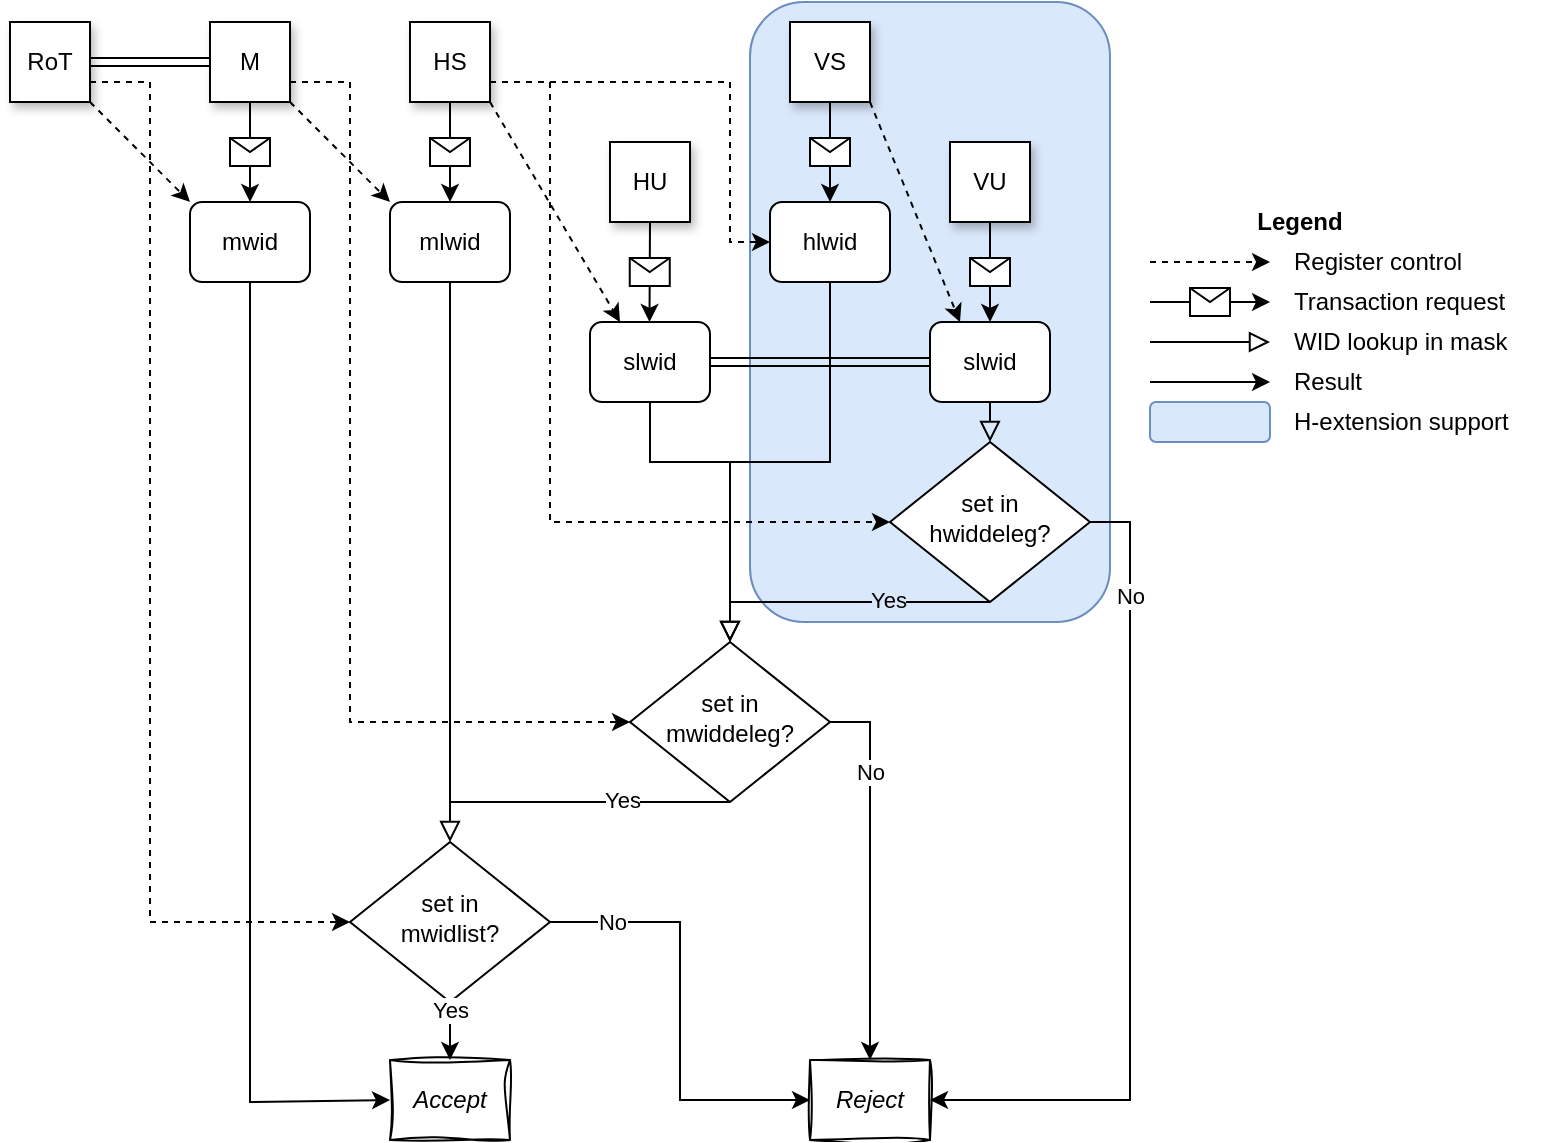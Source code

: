 <mxfile version="26.1.1">
  <diagram id="C5RBs43oDa-KdzZeNtuy" name="Page-1">
    <mxGraphModel dx="1434" dy="837" grid="1" gridSize="10" guides="1" tooltips="1" connect="1" arrows="1" fold="1" page="1" pageScale="1" pageWidth="827" pageHeight="1169" math="0" shadow="0">
      <root>
        <mxCell id="WIyWlLk6GJQsqaUBKTNV-0" />
        <mxCell id="WIyWlLk6GJQsqaUBKTNV-1" parent="WIyWlLk6GJQsqaUBKTNV-0" />
        <mxCell id="VSj_RSwAUihHSNMRTKiX-0" value="" style="rounded=1;whiteSpace=wrap;html=1;fillColor=#dae8fc;strokeColor=#6c8ebf;" parent="WIyWlLk6GJQsqaUBKTNV-1" vertex="1">
          <mxGeometry x="410" y="40" width="180" height="310" as="geometry" />
        </mxCell>
        <mxCell id="idFu2JnuwtmRtHg6tgHR-1" value="M" style="rounded=0;whiteSpace=wrap;html=1;fontSize=12;glass=0;strokeWidth=1;shadow=1;" parent="WIyWlLk6GJQsqaUBKTNV-1" vertex="1">
          <mxGeometry x="140" y="50" width="40" height="40" as="geometry" />
        </mxCell>
        <mxCell id="idFu2JnuwtmRtHg6tgHR-2" value="HS" style="rounded=0;whiteSpace=wrap;html=1;fontSize=12;glass=0;strokeWidth=1;shadow=1;" parent="WIyWlLk6GJQsqaUBKTNV-1" vertex="1">
          <mxGeometry x="240" y="50" width="40" height="40" as="geometry" />
        </mxCell>
        <mxCell id="idFu2JnuwtmRtHg6tgHR-3" value="HU" style="rounded=0;whiteSpace=wrap;html=1;fontSize=12;glass=0;strokeWidth=1;shadow=1;" parent="WIyWlLk6GJQsqaUBKTNV-1" vertex="1">
          <mxGeometry x="340" y="110" width="40" height="40" as="geometry" />
        </mxCell>
        <mxCell id="idFu2JnuwtmRtHg6tgHR-4" value="mwid" style="rounded=1;whiteSpace=wrap;html=1;fontSize=12;glass=0;strokeWidth=1;shadow=0;fillColor=#FFFFFF;fillStyle=solid;" parent="WIyWlLk6GJQsqaUBKTNV-1" vertex="1">
          <mxGeometry x="130" y="140" width="60" height="40" as="geometry" />
        </mxCell>
        <mxCell id="idFu2JnuwtmRtHg6tgHR-5" value="mlwid" style="rounded=1;whiteSpace=wrap;html=1;fontSize=12;glass=0;strokeWidth=1;shadow=0;" parent="WIyWlLk6GJQsqaUBKTNV-1" vertex="1">
          <mxGeometry x="230" y="140" width="60" height="40" as="geometry" />
        </mxCell>
        <mxCell id="idFu2JnuwtmRtHg6tgHR-6" value="slwid" style="rounded=1;whiteSpace=wrap;html=1;fontSize=12;glass=0;strokeWidth=1;shadow=0;" parent="WIyWlLk6GJQsqaUBKTNV-1" vertex="1">
          <mxGeometry x="330" y="200" width="60" height="40" as="geometry" />
        </mxCell>
        <mxCell id="idFu2JnuwtmRtHg6tgHR-7" value="set in&lt;br&gt;mwidlist?" style="rhombus;whiteSpace=wrap;html=1;shadow=0;fontFamily=Helvetica;fontSize=12;align=center;strokeWidth=1;spacing=6;spacingTop=-4;" parent="WIyWlLk6GJQsqaUBKTNV-1" vertex="1">
          <mxGeometry x="210" y="460" width="100" height="80" as="geometry" />
        </mxCell>
        <mxCell id="idFu2JnuwtmRtHg6tgHR-8" value="Accept" style="rounded=0;whiteSpace=wrap;html=1;fontSize=12;glass=0;strokeWidth=1;shadow=0;sketch=1;curveFitting=1;jiggle=2;fontStyle=2" parent="WIyWlLk6GJQsqaUBKTNV-1" vertex="1">
          <mxGeometry x="230" y="569" width="60" height="40" as="geometry" />
        </mxCell>
        <mxCell id="idFu2JnuwtmRtHg6tgHR-10" value="" style="edgeStyle=orthogonalEdgeStyle;rounded=0;orthogonalLoop=1;jettySize=auto;html=1;exitX=0.5;exitY=1;exitDx=0;exitDy=0;entryX=0.5;entryY=0;entryDx=0;entryDy=0;" parent="WIyWlLk6GJQsqaUBKTNV-1" source="idFu2JnuwtmRtHg6tgHR-7" target="idFu2JnuwtmRtHg6tgHR-8" edge="1">
          <mxGeometry relative="1" as="geometry">
            <mxPoint x="310" y="550" as="sourcePoint" />
            <mxPoint x="190" y="560" as="targetPoint" />
          </mxGeometry>
        </mxCell>
        <mxCell id="idFu2JnuwtmRtHg6tgHR-11" value="Yes" style="edgeLabel;html=1;align=center;verticalAlign=middle;resizable=0;points=[];" parent="idFu2JnuwtmRtHg6tgHR-10" vertex="1" connectable="0">
          <mxGeometry x="-0.722" relative="1" as="geometry">
            <mxPoint as="offset" />
          </mxGeometry>
        </mxCell>
        <mxCell id="idFu2JnuwtmRtHg6tgHR-12" value="set in&lt;br&gt;mwiddeleg?" style="rhombus;whiteSpace=wrap;html=1;shadow=0;fontFamily=Helvetica;fontSize=12;align=center;strokeWidth=1;spacing=6;spacingTop=-4;" parent="WIyWlLk6GJQsqaUBKTNV-1" vertex="1">
          <mxGeometry x="350" y="360" width="100" height="80" as="geometry" />
        </mxCell>
        <mxCell id="idFu2JnuwtmRtHg6tgHR-14" value="" style="rounded=0;html=1;jettySize=auto;orthogonalLoop=1;fontSize=11;endArrow=block;endFill=0;endSize=8;strokeWidth=1;shadow=0;labelBackgroundColor=none;edgeStyle=orthogonalEdgeStyle;exitX=0.5;exitY=1;exitDx=0;exitDy=0;" parent="WIyWlLk6GJQsqaUBKTNV-1" source="idFu2JnuwtmRtHg6tgHR-5" edge="1">
          <mxGeometry relative="1" as="geometry">
            <mxPoint x="170" y="190" as="sourcePoint" />
            <mxPoint x="260" y="460" as="targetPoint" />
            <Array as="points">
              <mxPoint x="260" y="460" />
            </Array>
          </mxGeometry>
        </mxCell>
        <mxCell id="idFu2JnuwtmRtHg6tgHR-17" value="" style="rounded=0;html=1;jettySize=auto;orthogonalLoop=1;fontSize=11;endArrow=block;endFill=0;endSize=8;strokeWidth=1;shadow=0;labelBackgroundColor=none;edgeStyle=orthogonalEdgeStyle;exitX=0.5;exitY=1;exitDx=0;exitDy=0;entryX=0.5;entryY=0;entryDx=0;entryDy=0;" parent="WIyWlLk6GJQsqaUBKTNV-1" source="idFu2JnuwtmRtHg6tgHR-6" target="idFu2JnuwtmRtHg6tgHR-12" edge="1">
          <mxGeometry relative="1" as="geometry">
            <mxPoint x="270" y="190" as="sourcePoint" />
            <mxPoint x="210" y="330" as="targetPoint" />
            <Array as="points">
              <mxPoint x="360" y="270" />
              <mxPoint x="400" y="270" />
            </Array>
          </mxGeometry>
        </mxCell>
        <mxCell id="idFu2JnuwtmRtHg6tgHR-18" value="Reject" style="rounded=0;whiteSpace=wrap;html=1;fontSize=12;glass=0;strokeWidth=1;shadow=0;sketch=1;curveFitting=1;jiggle=2;fillColor=default;fontStyle=2" parent="WIyWlLk6GJQsqaUBKTNV-1" vertex="1">
          <mxGeometry x="440" y="569" width="60" height="40" as="geometry" />
        </mxCell>
        <mxCell id="idFu2JnuwtmRtHg6tgHR-19" value="" style="edgeStyle=orthogonalEdgeStyle;rounded=0;orthogonalLoop=1;jettySize=auto;html=1;exitX=1;exitY=0.5;exitDx=0;exitDy=0;entryX=0;entryY=0.5;entryDx=0;entryDy=0;" parent="WIyWlLk6GJQsqaUBKTNV-1" source="idFu2JnuwtmRtHg6tgHR-7" target="idFu2JnuwtmRtHg6tgHR-18" edge="1">
          <mxGeometry relative="1" as="geometry">
            <mxPoint x="210" y="520" as="sourcePoint" />
            <mxPoint x="210" y="579" as="targetPoint" />
          </mxGeometry>
        </mxCell>
        <mxCell id="idFu2JnuwtmRtHg6tgHR-20" value="No" style="edgeLabel;html=1;align=center;verticalAlign=middle;resizable=0;points=[];" parent="idFu2JnuwtmRtHg6tgHR-19" vertex="1" connectable="0">
          <mxGeometry x="-0.722" relative="1" as="geometry">
            <mxPoint as="offset" />
          </mxGeometry>
        </mxCell>
        <mxCell id="idFu2JnuwtmRtHg6tgHR-21" value="" style="edgeStyle=orthogonalEdgeStyle;rounded=0;orthogonalLoop=1;jettySize=auto;html=1;exitX=1;exitY=0.5;exitDx=0;exitDy=0;entryX=0.5;entryY=0;entryDx=0;entryDy=0;" parent="WIyWlLk6GJQsqaUBKTNV-1" source="idFu2JnuwtmRtHg6tgHR-12" target="idFu2JnuwtmRtHg6tgHR-18" edge="1">
          <mxGeometry relative="1" as="geometry">
            <mxPoint x="260" y="480" as="sourcePoint" />
            <mxPoint x="420" y="480" as="targetPoint" />
          </mxGeometry>
        </mxCell>
        <mxCell id="idFu2JnuwtmRtHg6tgHR-22" value="No" style="edgeLabel;html=1;align=center;verticalAlign=middle;resizable=0;points=[];" parent="idFu2JnuwtmRtHg6tgHR-21" vertex="1" connectable="0">
          <mxGeometry x="-0.722" relative="1" as="geometry">
            <mxPoint y="18" as="offset" />
          </mxGeometry>
        </mxCell>
        <mxCell id="idFu2JnuwtmRtHg6tgHR-24" value="" style="endArrow=classic;html=1;rounded=0;exitX=0.5;exitY=1;exitDx=0;exitDy=0;entryX=0.5;entryY=0;entryDx=0;entryDy=0;" parent="WIyWlLk6GJQsqaUBKTNV-1" source="idFu2JnuwtmRtHg6tgHR-1" target="idFu2JnuwtmRtHg6tgHR-4" edge="1">
          <mxGeometry relative="1" as="geometry">
            <mxPoint x="160" y="90" as="sourcePoint" />
            <mxPoint x="260" y="100" as="targetPoint" />
          </mxGeometry>
        </mxCell>
        <mxCell id="idFu2JnuwtmRtHg6tgHR-25" value="" style="shape=message;html=1;outlineConnect=0;" parent="idFu2JnuwtmRtHg6tgHR-24" vertex="1">
          <mxGeometry width="20" height="14" relative="1" as="geometry">
            <mxPoint x="-10" y="-7" as="offset" />
          </mxGeometry>
        </mxCell>
        <mxCell id="idFu2JnuwtmRtHg6tgHR-26" value="" style="endArrow=classic;html=1;rounded=0;exitX=0.5;exitY=1;exitDx=0;exitDy=0;entryX=0.5;entryY=0;entryDx=0;entryDy=0;" parent="WIyWlLk6GJQsqaUBKTNV-1" source="idFu2JnuwtmRtHg6tgHR-2" target="idFu2JnuwtmRtHg6tgHR-5" edge="1">
          <mxGeometry relative="1" as="geometry">
            <mxPoint x="170" y="90" as="sourcePoint" />
            <mxPoint x="170" y="150" as="targetPoint" />
          </mxGeometry>
        </mxCell>
        <mxCell id="idFu2JnuwtmRtHg6tgHR-27" value="" style="shape=message;html=1;outlineConnect=0;" parent="idFu2JnuwtmRtHg6tgHR-26" vertex="1">
          <mxGeometry width="20" height="14" relative="1" as="geometry">
            <mxPoint x="-10" y="-7" as="offset" />
          </mxGeometry>
        </mxCell>
        <mxCell id="idFu2JnuwtmRtHg6tgHR-29" value="" style="endArrow=classic;html=1;rounded=0;entryX=0.5;entryY=0;entryDx=0;entryDy=0;exitX=0.5;exitY=1;exitDx=0;exitDy=0;" parent="WIyWlLk6GJQsqaUBKTNV-1" source="idFu2JnuwtmRtHg6tgHR-3" edge="1">
          <mxGeometry relative="1" as="geometry">
            <mxPoint x="430" y="170" as="sourcePoint" />
            <mxPoint x="359.75" y="200" as="targetPoint" />
          </mxGeometry>
        </mxCell>
        <mxCell id="idFu2JnuwtmRtHg6tgHR-30" value="" style="shape=message;html=1;outlineConnect=0;" parent="idFu2JnuwtmRtHg6tgHR-29" vertex="1">
          <mxGeometry width="20" height="14" relative="1" as="geometry">
            <mxPoint x="-10" y="-7" as="offset" />
          </mxGeometry>
        </mxCell>
        <mxCell id="idFu2JnuwtmRtHg6tgHR-32" value="" style="endArrow=classic;html=1;rounded=0;exitX=1;exitY=1;exitDx=0;exitDy=0;entryX=0;entryY=0;entryDx=0;entryDy=0;dashed=1;" parent="WIyWlLk6GJQsqaUBKTNV-1" source="idFu2JnuwtmRtHg6tgHR-1" target="idFu2JnuwtmRtHg6tgHR-5" edge="1">
          <mxGeometry width="50" height="50" relative="1" as="geometry">
            <mxPoint x="330" y="300" as="sourcePoint" />
            <mxPoint x="380" y="250" as="targetPoint" />
          </mxGeometry>
        </mxCell>
        <mxCell id="idFu2JnuwtmRtHg6tgHR-33" value="" style="endArrow=classic;html=1;rounded=0;exitX=1;exitY=1;exitDx=0;exitDy=0;entryX=0.25;entryY=0;entryDx=0;entryDy=0;dashed=1;" parent="WIyWlLk6GJQsqaUBKTNV-1" source="idFu2JnuwtmRtHg6tgHR-2" target="idFu2JnuwtmRtHg6tgHR-6" edge="1">
          <mxGeometry width="50" height="50" relative="1" as="geometry">
            <mxPoint x="190" y="90" as="sourcePoint" />
            <mxPoint x="240" y="150" as="targetPoint" />
          </mxGeometry>
        </mxCell>
        <mxCell id="idFu2JnuwtmRtHg6tgHR-34" value="" style="endArrow=classic;html=1;rounded=0;entryX=0;entryY=0.5;entryDx=0;entryDy=0;dashed=1;edgeStyle=elbowEdgeStyle;" parent="WIyWlLk6GJQsqaUBKTNV-1" target="idFu2JnuwtmRtHg6tgHR-12" edge="1">
          <mxGeometry width="50" height="50" relative="1" as="geometry">
            <mxPoint x="180" y="80" as="sourcePoint" />
            <mxPoint x="240" y="150" as="targetPoint" />
            <Array as="points">
              <mxPoint x="210" y="160" />
            </Array>
          </mxGeometry>
        </mxCell>
        <mxCell id="idFu2JnuwtmRtHg6tgHR-35" value="RoT" style="rounded=0;whiteSpace=wrap;html=1;fontSize=12;glass=0;strokeWidth=1;shadow=1;" parent="WIyWlLk6GJQsqaUBKTNV-1" vertex="1">
          <mxGeometry x="40" y="50" width="40" height="40" as="geometry" />
        </mxCell>
        <mxCell id="idFu2JnuwtmRtHg6tgHR-36" value="" style="endArrow=classic;html=1;rounded=0;exitX=1;exitY=1;exitDx=0;exitDy=0;entryX=0;entryY=0;entryDx=0;entryDy=0;dashed=1;" parent="WIyWlLk6GJQsqaUBKTNV-1" source="idFu2JnuwtmRtHg6tgHR-35" target="idFu2JnuwtmRtHg6tgHR-4" edge="1">
          <mxGeometry width="50" height="50" relative="1" as="geometry">
            <mxPoint x="190" y="90" as="sourcePoint" />
            <mxPoint x="240" y="150" as="targetPoint" />
          </mxGeometry>
        </mxCell>
        <mxCell id="idFu2JnuwtmRtHg6tgHR-37" value="" style="endArrow=classic;html=1;rounded=0;entryX=0;entryY=0.5;entryDx=0;entryDy=0;dashed=1;edgeStyle=elbowEdgeStyle;exitX=1;exitY=0.75;exitDx=0;exitDy=0;" parent="WIyWlLk6GJQsqaUBKTNV-1" source="idFu2JnuwtmRtHg6tgHR-35" target="idFu2JnuwtmRtHg6tgHR-7" edge="1">
          <mxGeometry width="50" height="50" relative="1" as="geometry">
            <mxPoint x="190" y="90" as="sourcePoint" />
            <mxPoint x="320" y="250" as="targetPoint" />
            <Array as="points">
              <mxPoint x="110" y="230" />
            </Array>
          </mxGeometry>
        </mxCell>
        <mxCell id="idFu2JnuwtmRtHg6tgHR-38" value="" style="endArrow=classic;html=1;rounded=0;dashed=1;" parent="WIyWlLk6GJQsqaUBKTNV-1" edge="1">
          <mxGeometry width="50" height="50" relative="1" as="geometry">
            <mxPoint x="610" y="170" as="sourcePoint" />
            <mxPoint x="670" y="170" as="targetPoint" />
          </mxGeometry>
        </mxCell>
        <mxCell id="idFu2JnuwtmRtHg6tgHR-39" value="" style="endArrow=classic;html=1;rounded=0;" parent="WIyWlLk6GJQsqaUBKTNV-1" edge="1">
          <mxGeometry relative="1" as="geometry">
            <mxPoint x="610" y="190" as="sourcePoint" />
            <mxPoint x="670" y="190" as="targetPoint" />
          </mxGeometry>
        </mxCell>
        <mxCell id="idFu2JnuwtmRtHg6tgHR-40" value="" style="shape=message;html=1;outlineConnect=0;" parent="idFu2JnuwtmRtHg6tgHR-39" vertex="1">
          <mxGeometry width="20" height="14" relative="1" as="geometry">
            <mxPoint x="-10" y="-7" as="offset" />
          </mxGeometry>
        </mxCell>
        <mxCell id="idFu2JnuwtmRtHg6tgHR-42" value="" style="rounded=0;html=1;jettySize=auto;orthogonalLoop=1;fontSize=11;endArrow=block;endFill=0;endSize=8;strokeWidth=1;shadow=0;labelBackgroundColor=none;edgeStyle=orthogonalEdgeStyle;" parent="WIyWlLk6GJQsqaUBKTNV-1" edge="1">
          <mxGeometry relative="1" as="geometry">
            <mxPoint x="610" y="210" as="sourcePoint" />
            <mxPoint x="670" y="210" as="targetPoint" />
          </mxGeometry>
        </mxCell>
        <mxCell id="idFu2JnuwtmRtHg6tgHR-47" value="" style="edgeStyle=orthogonalEdgeStyle;rounded=0;orthogonalLoop=1;jettySize=auto;html=1;" parent="WIyWlLk6GJQsqaUBKTNV-1" edge="1">
          <mxGeometry relative="1" as="geometry">
            <mxPoint x="610" y="230" as="sourcePoint" />
            <mxPoint x="670" y="230" as="targetPoint" />
          </mxGeometry>
        </mxCell>
        <mxCell id="idFu2JnuwtmRtHg6tgHR-49" value="Register control" style="text;html=1;align=left;verticalAlign=middle;whiteSpace=wrap;rounded=0;" parent="WIyWlLk6GJQsqaUBKTNV-1" vertex="1">
          <mxGeometry x="680" y="160" width="130" height="20" as="geometry" />
        </mxCell>
        <mxCell id="idFu2JnuwtmRtHg6tgHR-50" value="Transaction request" style="text;html=1;align=left;verticalAlign=middle;whiteSpace=wrap;rounded=0;" parent="WIyWlLk6GJQsqaUBKTNV-1" vertex="1">
          <mxGeometry x="680" y="180" width="130" height="20" as="geometry" />
        </mxCell>
        <mxCell id="idFu2JnuwtmRtHg6tgHR-51" value="WID lookup in mask" style="text;html=1;align=left;verticalAlign=middle;whiteSpace=wrap;rounded=0;" parent="WIyWlLk6GJQsqaUBKTNV-1" vertex="1">
          <mxGeometry x="680" y="200" width="130" height="20" as="geometry" />
        </mxCell>
        <mxCell id="idFu2JnuwtmRtHg6tgHR-52" value="Result" style="text;html=1;align=left;verticalAlign=middle;whiteSpace=wrap;rounded=0;" parent="WIyWlLk6GJQsqaUBKTNV-1" vertex="1">
          <mxGeometry x="680" y="220" width="130" height="20" as="geometry" />
        </mxCell>
        <mxCell id="idFu2JnuwtmRtHg6tgHR-53" value="Legend" style="text;html=1;align=center;verticalAlign=middle;whiteSpace=wrap;rounded=0;fontStyle=1" parent="WIyWlLk6GJQsqaUBKTNV-1" vertex="1">
          <mxGeometry x="610" y="140" width="150" height="20" as="geometry" />
        </mxCell>
        <mxCell id="Ks7p32c-WRjKvTi0UQMT-0" value="" style="shape=link;html=1;rounded=0;exitX=1;exitY=0.5;exitDx=0;exitDy=0;entryX=0;entryY=0.5;entryDx=0;entryDy=0;" parent="WIyWlLk6GJQsqaUBKTNV-1" source="idFu2JnuwtmRtHg6tgHR-35" target="idFu2JnuwtmRtHg6tgHR-1" edge="1">
          <mxGeometry width="100" relative="1" as="geometry">
            <mxPoint x="360" y="430" as="sourcePoint" />
            <mxPoint x="460" y="430" as="targetPoint" />
          </mxGeometry>
        </mxCell>
        <mxCell id="m8j_TxbiTEab4zvCRQxm-2" value="VS" style="rounded=0;whiteSpace=wrap;html=1;fontSize=12;glass=0;strokeWidth=1;shadow=1;" parent="WIyWlLk6GJQsqaUBKTNV-1" vertex="1">
          <mxGeometry x="430" y="50" width="40" height="40" as="geometry" />
        </mxCell>
        <mxCell id="m8j_TxbiTEab4zvCRQxm-3" value="hlwid" style="rounded=1;whiteSpace=wrap;html=1;fontSize=12;glass=0;strokeWidth=1;shadow=0;" parent="WIyWlLk6GJQsqaUBKTNV-1" vertex="1">
          <mxGeometry x="420" y="140" width="60" height="40" as="geometry" />
        </mxCell>
        <mxCell id="m8j_TxbiTEab4zvCRQxm-4" value="" style="endArrow=classic;html=1;rounded=0;exitX=0.5;exitY=1;exitDx=0;exitDy=0;entryX=0.5;entryY=0;entryDx=0;entryDy=0;" parent="WIyWlLk6GJQsqaUBKTNV-1" source="m8j_TxbiTEab4zvCRQxm-2" target="m8j_TxbiTEab4zvCRQxm-3" edge="1">
          <mxGeometry relative="1" as="geometry">
            <mxPoint x="280" y="100" as="sourcePoint" />
            <mxPoint x="280" y="150" as="targetPoint" />
          </mxGeometry>
        </mxCell>
        <mxCell id="m8j_TxbiTEab4zvCRQxm-5" value="" style="shape=message;html=1;outlineConnect=0;" parent="m8j_TxbiTEab4zvCRQxm-4" vertex="1">
          <mxGeometry width="20" height="14" relative="1" as="geometry">
            <mxPoint x="-10" y="-7" as="offset" />
          </mxGeometry>
        </mxCell>
        <mxCell id="m8j_TxbiTEab4zvCRQxm-6" value="VU" style="rounded=0;whiteSpace=wrap;html=1;fontSize=12;glass=0;strokeWidth=1;shadow=1;" parent="WIyWlLk6GJQsqaUBKTNV-1" vertex="1">
          <mxGeometry x="510" y="110" width="40" height="40" as="geometry" />
        </mxCell>
        <mxCell id="m8j_TxbiTEab4zvCRQxm-7" value="slwid" style="rounded=1;whiteSpace=wrap;html=1;fontSize=12;glass=0;strokeWidth=1;shadow=0;" parent="WIyWlLk6GJQsqaUBKTNV-1" vertex="1">
          <mxGeometry x="500" y="200" width="60" height="40" as="geometry" />
        </mxCell>
        <mxCell id="m8j_TxbiTEab4zvCRQxm-8" value="" style="endArrow=classic;html=1;rounded=0;exitX=0.5;exitY=1;exitDx=0;exitDy=0;entryX=0.5;entryY=0;entryDx=0;entryDy=0;" parent="WIyWlLk6GJQsqaUBKTNV-1" source="m8j_TxbiTEab4zvCRQxm-6" target="m8j_TxbiTEab4zvCRQxm-7" edge="1">
          <mxGeometry relative="1" as="geometry">
            <mxPoint x="360" y="160" as="sourcePoint" />
            <mxPoint x="360" y="210" as="targetPoint" />
          </mxGeometry>
        </mxCell>
        <mxCell id="m8j_TxbiTEab4zvCRQxm-9" value="" style="shape=message;html=1;outlineConnect=0;" parent="m8j_TxbiTEab4zvCRQxm-8" vertex="1">
          <mxGeometry width="20" height="14" relative="1" as="geometry">
            <mxPoint x="-10" y="-7" as="offset" />
          </mxGeometry>
        </mxCell>
        <mxCell id="m8j_TxbiTEab4zvCRQxm-10" value="" style="shape=link;html=1;rounded=0;exitX=1;exitY=0.5;exitDx=0;exitDy=0;entryX=0;entryY=0.5;entryDx=0;entryDy=0;" parent="WIyWlLk6GJQsqaUBKTNV-1" source="idFu2JnuwtmRtHg6tgHR-6" target="m8j_TxbiTEab4zvCRQxm-7" edge="1">
          <mxGeometry width="100" relative="1" as="geometry">
            <mxPoint x="90" y="80" as="sourcePoint" />
            <mxPoint x="150" y="80" as="targetPoint" />
          </mxGeometry>
        </mxCell>
        <mxCell id="m8j_TxbiTEab4zvCRQxm-11" value="" style="endArrow=classic;html=1;rounded=0;entryX=0;entryY=0.5;entryDx=0;entryDy=0;dashed=1;edgeStyle=elbowEdgeStyle;exitX=1;exitY=0.75;exitDx=0;exitDy=0;" parent="WIyWlLk6GJQsqaUBKTNV-1" source="idFu2JnuwtmRtHg6tgHR-2" target="m8j_TxbiTEab4zvCRQxm-3" edge="1">
          <mxGeometry width="50" height="50" relative="1" as="geometry">
            <mxPoint x="190" y="90" as="sourcePoint" />
            <mxPoint x="320" y="350" as="targetPoint" />
            <Array as="points">
              <mxPoint x="400" y="120" />
              <mxPoint x="380" y="80" />
              <mxPoint x="400" y="120" />
            </Array>
          </mxGeometry>
        </mxCell>
        <mxCell id="m8j_TxbiTEab4zvCRQxm-12" value="" style="endArrow=classic;html=1;rounded=0;exitX=1;exitY=1;exitDx=0;exitDy=0;entryX=0.25;entryY=0;entryDx=0;entryDy=0;dashed=1;" parent="WIyWlLk6GJQsqaUBKTNV-1" source="m8j_TxbiTEab4zvCRQxm-2" target="m8j_TxbiTEab4zvCRQxm-7" edge="1">
          <mxGeometry width="50" height="50" relative="1" as="geometry">
            <mxPoint x="100" y="100" as="sourcePoint" />
            <mxPoint x="150" y="150" as="targetPoint" />
          </mxGeometry>
        </mxCell>
        <mxCell id="m8j_TxbiTEab4zvCRQxm-13" value="set in&lt;br&gt;h&lt;span style=&quot;background-color: transparent; color: light-dark(rgb(0, 0, 0), rgb(255, 255, 255));&quot;&gt;widdeleg?&lt;/span&gt;" style="rhombus;whiteSpace=wrap;html=1;shadow=0;fontFamily=Helvetica;fontSize=12;align=center;strokeWidth=1;spacing=6;spacingTop=-4;" parent="WIyWlLk6GJQsqaUBKTNV-1" vertex="1">
          <mxGeometry x="480" y="260" width="100" height="80" as="geometry" />
        </mxCell>
        <mxCell id="m8j_TxbiTEab4zvCRQxm-14" value="" style="rounded=0;html=1;jettySize=auto;orthogonalLoop=1;fontSize=11;endArrow=block;endFill=0;endSize=8;strokeWidth=1;shadow=0;labelBackgroundColor=none;edgeStyle=orthogonalEdgeStyle;exitX=0.5;exitY=1;exitDx=0;exitDy=0;entryX=0.5;entryY=0;entryDx=0;entryDy=0;" parent="WIyWlLk6GJQsqaUBKTNV-1" source="m8j_TxbiTEab4zvCRQxm-7" target="m8j_TxbiTEab4zvCRQxm-13" edge="1">
          <mxGeometry relative="1" as="geometry">
            <mxPoint x="370" y="250" as="sourcePoint" />
            <mxPoint x="520" y="260" as="targetPoint" />
          </mxGeometry>
        </mxCell>
        <mxCell id="m8j_TxbiTEab4zvCRQxm-17" value="" style="edgeStyle=orthogonalEdgeStyle;rounded=0;orthogonalLoop=1;jettySize=auto;html=1;entryX=1;entryY=0.5;entryDx=0;entryDy=0;" parent="WIyWlLk6GJQsqaUBKTNV-1" target="idFu2JnuwtmRtHg6tgHR-18" edge="1">
          <mxGeometry relative="1" as="geometry">
            <mxPoint x="580" y="300" as="sourcePoint" />
            <mxPoint x="590" y="469" as="targetPoint" />
            <Array as="points">
              <mxPoint x="600" y="300" />
              <mxPoint x="600" y="589" />
            </Array>
          </mxGeometry>
        </mxCell>
        <mxCell id="m8j_TxbiTEab4zvCRQxm-18" value="No" style="edgeLabel;html=1;align=center;verticalAlign=middle;resizable=0;points=[];" parent="m8j_TxbiTEab4zvCRQxm-17" vertex="1" connectable="0">
          <mxGeometry x="-0.722" relative="1" as="geometry">
            <mxPoint as="offset" />
          </mxGeometry>
        </mxCell>
        <mxCell id="m8j_TxbiTEab4zvCRQxm-21" value="" style="endArrow=none;html=1;rounded=0;entryX=0.5;entryY=1;entryDx=0;entryDy=0;" parent="WIyWlLk6GJQsqaUBKTNV-1" target="idFu2JnuwtmRtHg6tgHR-12" edge="1">
          <mxGeometry width="50" height="50" relative="1" as="geometry">
            <mxPoint x="260" y="440" as="sourcePoint" />
            <mxPoint x="440" y="410" as="targetPoint" />
          </mxGeometry>
        </mxCell>
        <mxCell id="m8j_TxbiTEab4zvCRQxm-22" value="Yes" style="edgeLabel;html=1;align=center;verticalAlign=middle;resizable=0;points=[];" parent="m8j_TxbiTEab4zvCRQxm-21" vertex="1" connectable="0">
          <mxGeometry x="0.219" y="1" relative="1" as="geometry">
            <mxPoint as="offset" />
          </mxGeometry>
        </mxCell>
        <mxCell id="m8j_TxbiTEab4zvCRQxm-23" value="" style="endArrow=none;html=1;rounded=0;" parent="WIyWlLk6GJQsqaUBKTNV-1" edge="1">
          <mxGeometry width="50" height="50" relative="1" as="geometry">
            <mxPoint x="400" y="340" as="sourcePoint" />
            <mxPoint x="530" y="340" as="targetPoint" />
          </mxGeometry>
        </mxCell>
        <mxCell id="m8j_TxbiTEab4zvCRQxm-24" value="Yes" style="edgeLabel;html=1;align=center;verticalAlign=middle;resizable=0;points=[];labelBackgroundColor=light-dark(#dae8fc, #334a6c);" parent="m8j_TxbiTEab4zvCRQxm-23" vertex="1" connectable="0">
          <mxGeometry x="0.219" y="1" relative="1" as="geometry">
            <mxPoint as="offset" />
          </mxGeometry>
        </mxCell>
        <mxCell id="m8j_TxbiTEab4zvCRQxm-25" value="" style="endArrow=classic;html=1;rounded=0;entryX=0;entryY=0.5;entryDx=0;entryDy=0;dashed=1;edgeStyle=elbowEdgeStyle;exitX=1;exitY=0.75;exitDx=0;exitDy=0;" parent="WIyWlLk6GJQsqaUBKTNV-1" target="m8j_TxbiTEab4zvCRQxm-13" edge="1">
          <mxGeometry width="50" height="50" relative="1" as="geometry">
            <mxPoint x="280" y="80" as="sourcePoint" />
            <mxPoint x="410" y="160" as="targetPoint" />
            <Array as="points">
              <mxPoint x="310" y="200" />
            </Array>
          </mxGeometry>
        </mxCell>
        <mxCell id="hez3sGf3EhmbrT6m5C4k-0" value="" style="rounded=0;html=1;jettySize=auto;orthogonalLoop=1;fontSize=11;endArrow=block;endFill=0;endSize=8;strokeWidth=1;shadow=0;labelBackgroundColor=none;edgeStyle=orthogonalEdgeStyle;exitX=0.5;exitY=1;exitDx=0;exitDy=0;entryX=0.5;entryY=0;entryDx=0;entryDy=0;" parent="WIyWlLk6GJQsqaUBKTNV-1" source="m8j_TxbiTEab4zvCRQxm-3" target="idFu2JnuwtmRtHg6tgHR-12" edge="1">
          <mxGeometry relative="1" as="geometry">
            <mxPoint x="270" y="190" as="sourcePoint" />
            <mxPoint x="210" y="470" as="targetPoint" />
          </mxGeometry>
        </mxCell>
        <mxCell id="VSj_RSwAUihHSNMRTKiX-1" value="" style="rounded=1;whiteSpace=wrap;html=1;fillColor=#dae8fc;strokeColor=#6c8ebf;" parent="WIyWlLk6GJQsqaUBKTNV-1" vertex="1">
          <mxGeometry x="610" y="240" width="60" height="20" as="geometry" />
        </mxCell>
        <mxCell id="VSj_RSwAUihHSNMRTKiX-2" value="H-extension support" style="text;html=1;align=left;verticalAlign=middle;whiteSpace=wrap;rounded=0;" parent="WIyWlLk6GJQsqaUBKTNV-1" vertex="1">
          <mxGeometry x="680" y="240" width="130" height="20" as="geometry" />
        </mxCell>
        <mxCell id="zquUTObvG2XcKNecJBtM-0" value="" style="endArrow=classic;html=1;rounded=0;exitX=0.5;exitY=1;exitDx=0;exitDy=0;entryX=0;entryY=0.5;entryDx=0;entryDy=0;" edge="1" parent="WIyWlLk6GJQsqaUBKTNV-1" source="idFu2JnuwtmRtHg6tgHR-4" target="idFu2JnuwtmRtHg6tgHR-8">
          <mxGeometry width="50" height="50" relative="1" as="geometry">
            <mxPoint x="390" y="360" as="sourcePoint" />
            <mxPoint x="170" y="620" as="targetPoint" />
            <Array as="points">
              <mxPoint x="160" y="590" />
            </Array>
          </mxGeometry>
        </mxCell>
      </root>
    </mxGraphModel>
  </diagram>
</mxfile>

